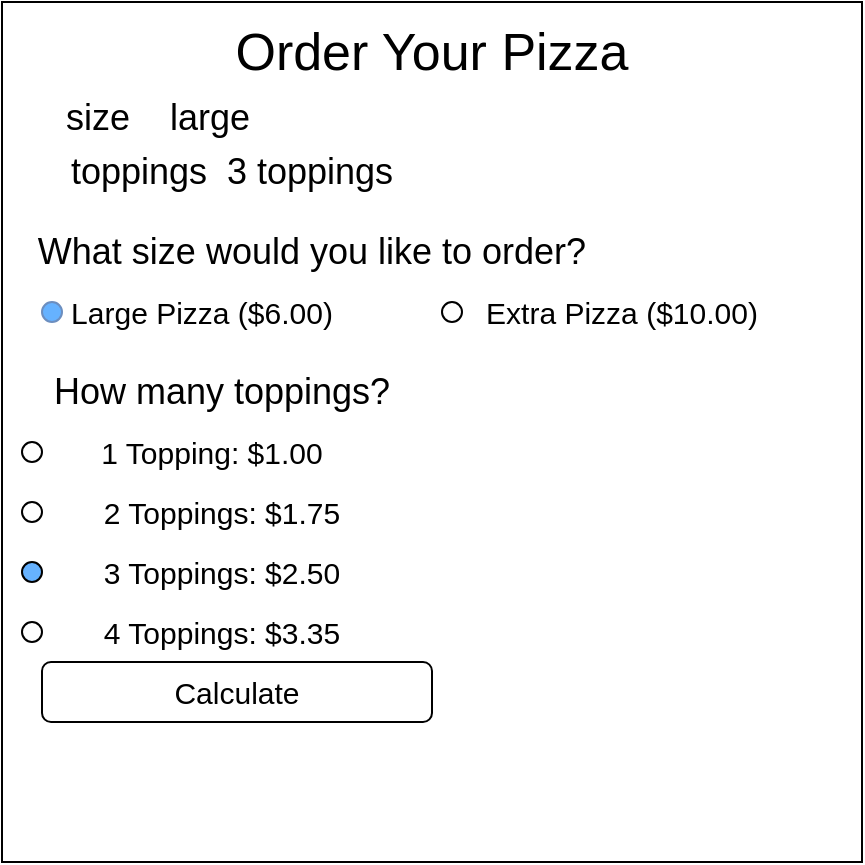<mxfile>
    <diagram id="3Pa7_ZWsO3ydA3QCjd78" name="Page-1">
        <mxGraphModel dx="434" dy="357" grid="1" gridSize="10" guides="1" tooltips="1" connect="1" arrows="1" fold="1" page="1" pageScale="1" pageWidth="827" pageHeight="1169" math="0" shadow="0">
            <root>
                <mxCell id="0"/>
                <mxCell id="1" parent="0"/>
                <mxCell id="2" value="" style="whiteSpace=wrap;html=1;aspect=fixed;" vertex="1" parent="1">
                    <mxGeometry x="10" y="10" width="430" height="430" as="geometry"/>
                </mxCell>
                <mxCell id="3" value="&lt;font style=&quot;font-size: 26px&quot;&gt;Order Your Pizza&lt;/font&gt;" style="text;html=1;strokeColor=none;fillColor=none;align=center;verticalAlign=middle;whiteSpace=wrap;rounded=0;" vertex="1" parent="1">
                    <mxGeometry x="100" y="20" width="250" height="30" as="geometry"/>
                </mxCell>
                <mxCell id="4" value="&lt;font style=&quot;font-size: 18px&quot;&gt;size&amp;nbsp; &amp;nbsp; large&lt;br&gt;&lt;/font&gt;" style="text;html=1;strokeColor=none;fillColor=none;align=left;verticalAlign=middle;whiteSpace=wrap;rounded=0;fontSize=26;" vertex="1" parent="1">
                    <mxGeometry x="40" y="50" width="130" height="30" as="geometry"/>
                </mxCell>
                <mxCell id="7" value="What size would you like to order?" style="text;html=1;strokeColor=none;fillColor=none;align=center;verticalAlign=middle;whiteSpace=wrap;rounded=0;fontSize=18;" vertex="1" parent="1">
                    <mxGeometry x="20" y="120" width="290" height="30" as="geometry"/>
                </mxCell>
                <mxCell id="8" value="&lt;font style=&quot;font-size: 15px&quot;&gt;Large Pizza ($6.00)&lt;/font&gt;" style="text;html=1;strokeColor=none;fillColor=none;align=center;verticalAlign=middle;whiteSpace=wrap;rounded=0;fontSize=18;" vertex="1" parent="1">
                    <mxGeometry x="20" y="150" width="180" height="30" as="geometry"/>
                </mxCell>
                <mxCell id="9" value="" style="ellipse;whiteSpace=wrap;html=1;aspect=fixed;fontSize=18;fillColor=#66B2FF;strokeColor=#6c8ebf;" vertex="1" parent="1">
                    <mxGeometry x="30" y="160" width="10" height="10" as="geometry"/>
                </mxCell>
                <mxCell id="10" value="" style="ellipse;whiteSpace=wrap;html=1;aspect=fixed;fontSize=15;" vertex="1" parent="1">
                    <mxGeometry x="230" y="160" width="10" height="10" as="geometry"/>
                </mxCell>
                <mxCell id="11" value="Extra Pizza ($10.00)" style="text;html=1;strokeColor=none;fillColor=none;align=center;verticalAlign=middle;whiteSpace=wrap;rounded=0;fontSize=15;" vertex="1" parent="1">
                    <mxGeometry x="230" y="150" width="180" height="30" as="geometry"/>
                </mxCell>
                <mxCell id="12" value="toppings&amp;nbsp; 3 toppings" style="text;html=1;strokeColor=none;fillColor=none;align=center;verticalAlign=middle;whiteSpace=wrap;rounded=0;fontSize=18;" vertex="1" parent="1">
                    <mxGeometry x="30" y="80" width="190" height="30" as="geometry"/>
                </mxCell>
                <mxCell id="13" value="How many toppings?" style="text;html=1;strokeColor=none;fillColor=none;align=center;verticalAlign=middle;whiteSpace=wrap;rounded=0;fontSize=18;" vertex="1" parent="1">
                    <mxGeometry x="20" y="190" width="200" height="30" as="geometry"/>
                </mxCell>
                <mxCell id="15" value="&lt;font style=&quot;font-size: 15px&quot;&gt;1 Topping: $1.00&lt;/font&gt;" style="text;html=1;strokeColor=none;fillColor=none;align=center;verticalAlign=middle;whiteSpace=wrap;rounded=0;fontSize=18;" vertex="1" parent="1">
                    <mxGeometry x="30" y="220" width="170" height="30" as="geometry"/>
                </mxCell>
                <mxCell id="16" value="" style="ellipse;whiteSpace=wrap;html=1;aspect=fixed;fontSize=15;" vertex="1" parent="1">
                    <mxGeometry x="20" y="230" width="10" height="10" as="geometry"/>
                </mxCell>
                <mxCell id="17" value="2 Toppings: $1.75" style="text;html=1;strokeColor=none;fillColor=none;align=center;verticalAlign=middle;whiteSpace=wrap;rounded=0;fontSize=15;" vertex="1" parent="1">
                    <mxGeometry x="45" y="250" width="150" height="30" as="geometry"/>
                </mxCell>
                <mxCell id="18" value="" style="ellipse;whiteSpace=wrap;html=1;aspect=fixed;fontSize=15;" vertex="1" parent="1">
                    <mxGeometry x="20" y="260" width="10" height="10" as="geometry"/>
                </mxCell>
                <mxCell id="19" value="" style="ellipse;whiteSpace=wrap;html=1;aspect=fixed;fontSize=15;fillColor=#66B2FF;" vertex="1" parent="1">
                    <mxGeometry x="20" y="290" width="10" height="10" as="geometry"/>
                </mxCell>
                <mxCell id="20" value="3 Toppings: $2.50" style="text;html=1;strokeColor=none;fillColor=none;align=center;verticalAlign=middle;whiteSpace=wrap;rounded=0;fontSize=15;" vertex="1" parent="1">
                    <mxGeometry x="40" y="280" width="160" height="30" as="geometry"/>
                </mxCell>
                <mxCell id="21" value="" style="ellipse;whiteSpace=wrap;html=1;aspect=fixed;fontSize=15;" vertex="1" parent="1">
                    <mxGeometry x="20" y="320" width="10" height="10" as="geometry"/>
                </mxCell>
                <mxCell id="22" value="4 Toppings: $3.35" style="text;html=1;strokeColor=none;fillColor=none;align=center;verticalAlign=middle;whiteSpace=wrap;rounded=0;fontSize=15;" vertex="1" parent="1">
                    <mxGeometry x="35" y="310" width="170" height="30" as="geometry"/>
                </mxCell>
                <mxCell id="23" value="Calculate" style="rounded=1;whiteSpace=wrap;html=1;fontSize=15;" vertex="1" parent="1">
                    <mxGeometry x="30" y="340" width="195" height="30" as="geometry"/>
                </mxCell>
            </root>
        </mxGraphModel>
    </diagram>
</mxfile>
